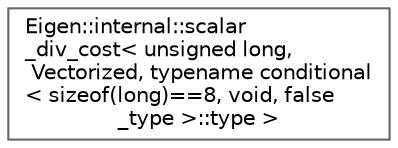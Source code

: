 digraph "Graphical Class Hierarchy"
{
 // LATEX_PDF_SIZE
  bgcolor="transparent";
  edge [fontname=Helvetica,fontsize=10,labelfontname=Helvetica,labelfontsize=10];
  node [fontname=Helvetica,fontsize=10,shape=box,height=0.2,width=0.4];
  rankdir="LR";
  Node0 [id="Node000000",label="Eigen::internal::scalar\l_div_cost\< unsigned long,\l Vectorized, typename conditional\l\< sizeof(long)==8, void, false\l_type \>::type \>",height=0.2,width=0.4,color="grey40", fillcolor="white", style="filled",URL="$structEigen_1_1internal_1_1scalar__div__cost_3_01unsigned_01long_00_01Vectorized_00_01typename_04f0c79054c7c1a7e68bf71a5e34b4404.html",tooltip=" "];
}
